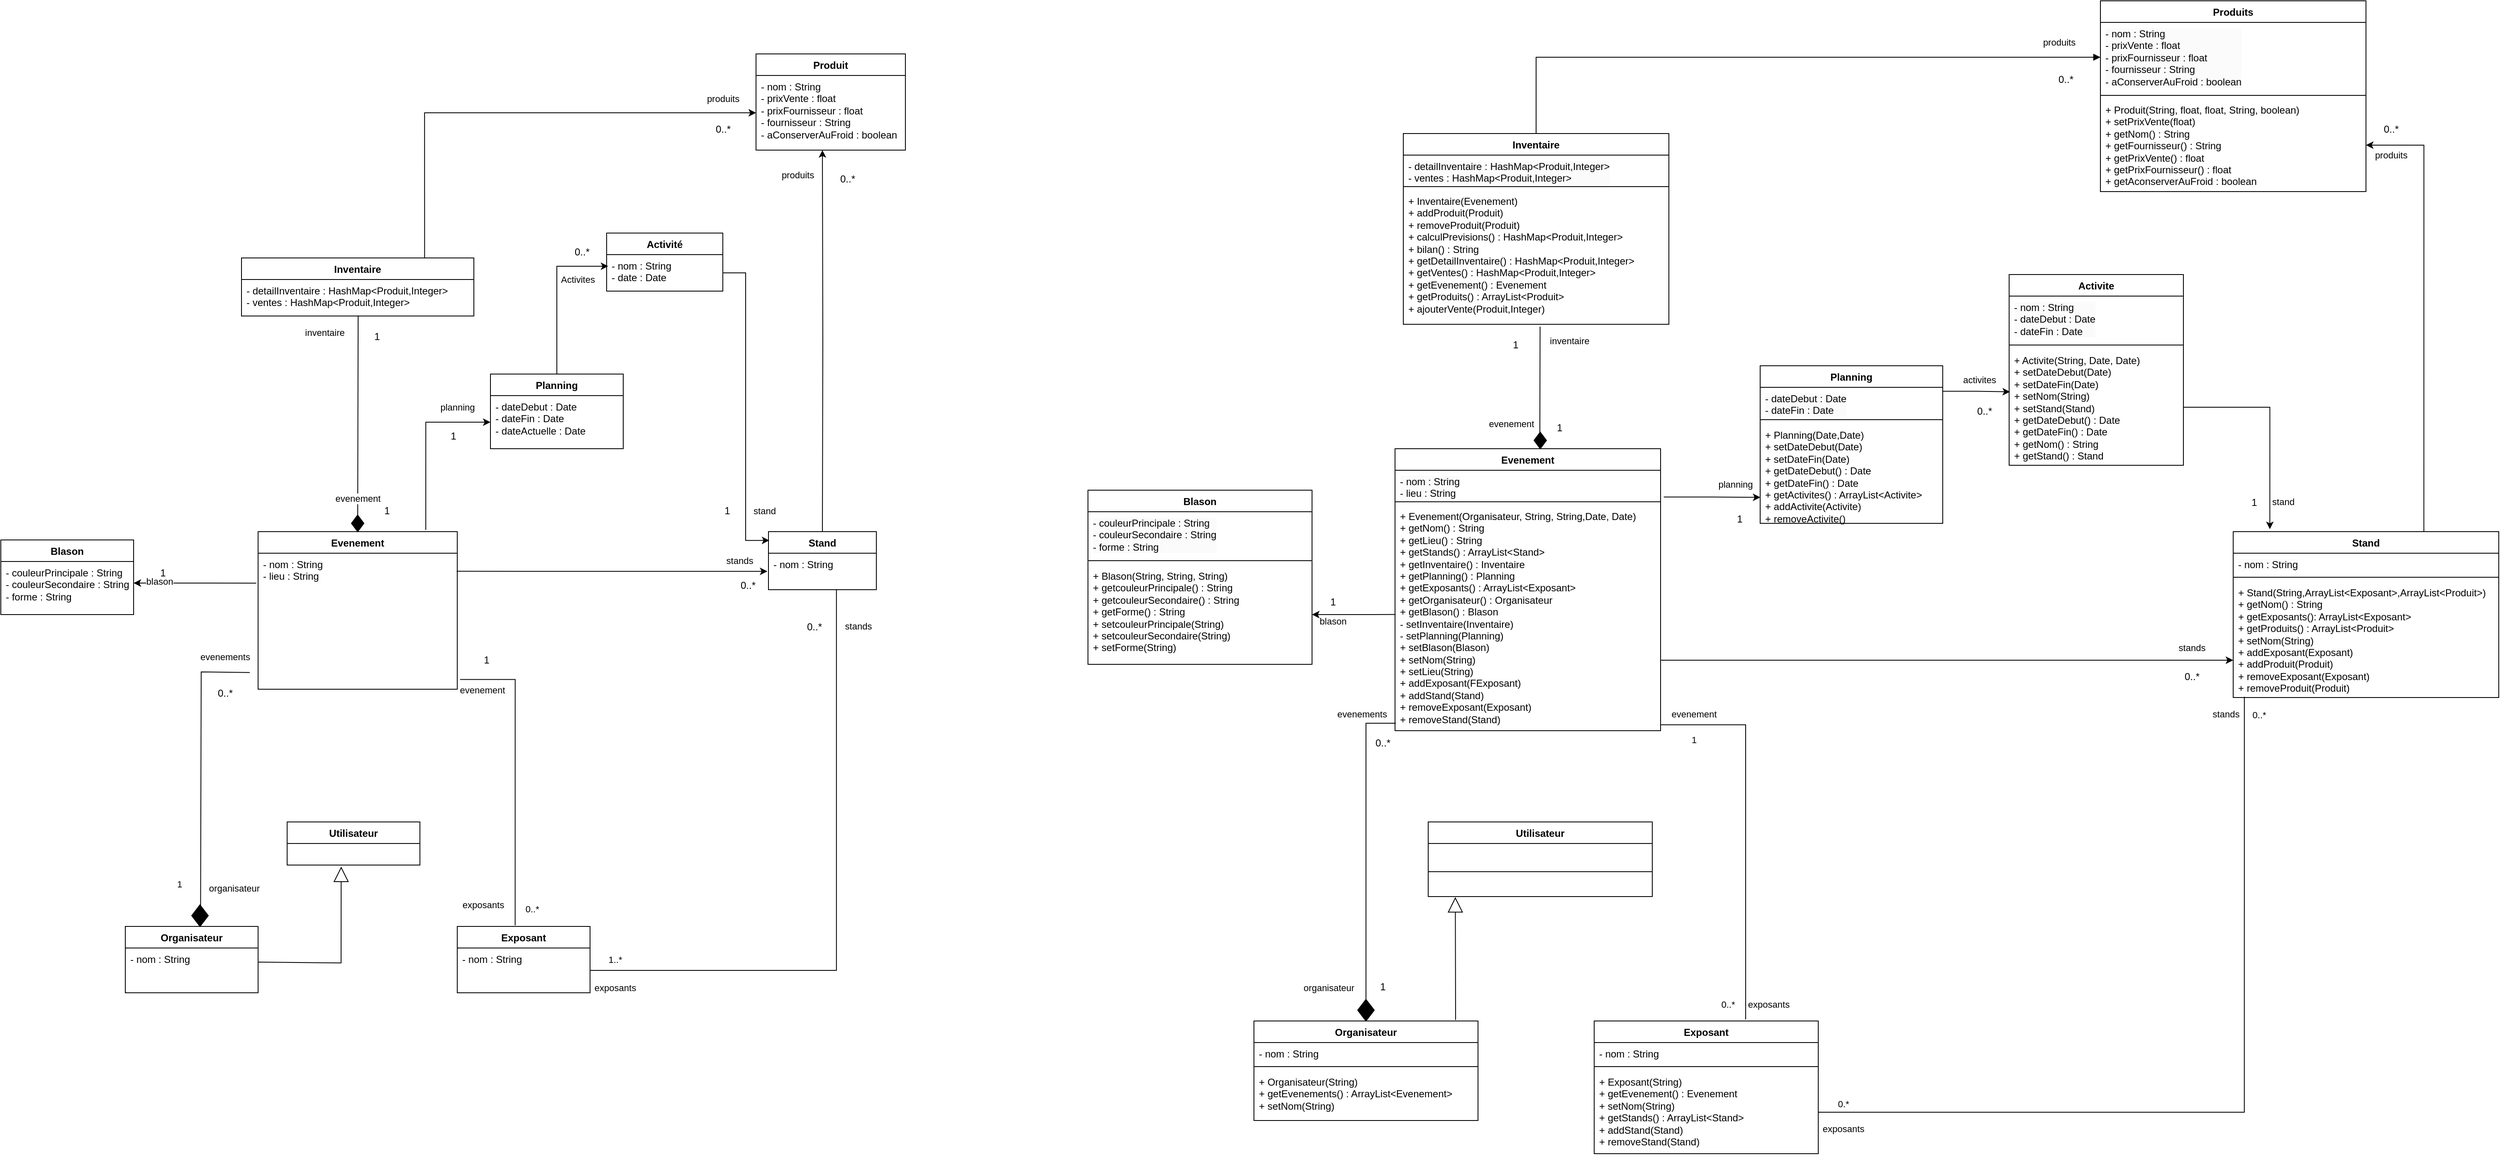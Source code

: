 <mxfile version="24.4.10" type="device">
  <diagram id="C5RBs43oDa-KdzZeNtuy" name="Page-1">
    <mxGraphModel dx="3871" dy="2584" grid="1" gridSize="10" guides="1" tooltips="1" connect="1" arrows="1" fold="1" page="1" pageScale="1" pageWidth="827" pageHeight="1169" math="0" shadow="0">
      <root>
        <mxCell id="WIyWlLk6GJQsqaUBKTNV-0" />
        <mxCell id="WIyWlLk6GJQsqaUBKTNV-1" parent="WIyWlLk6GJQsqaUBKTNV-0" />
        <mxCell id="XiquY__oiL91nAT3Vg4d-0" value="Exposant" style="swimlane;fontStyle=1;align=center;verticalAlign=top;childLayout=stackLayout;horizontal=1;startSize=26;horizontalStack=0;resizeParent=1;resizeParentMax=0;resizeLast=0;collapsible=1;marginBottom=0;whiteSpace=wrap;html=1;" parent="WIyWlLk6GJQsqaUBKTNV-1" vertex="1">
          <mxGeometry x="130" y="906" width="160" height="80" as="geometry" />
        </mxCell>
        <mxCell id="XiquY__oiL91nAT3Vg4d-1" value="&lt;div&gt;- nom : String&lt;/div&gt;" style="text;strokeColor=none;fillColor=none;align=left;verticalAlign=top;spacingLeft=4;spacingRight=4;overflow=hidden;rotatable=0;points=[[0,0.5],[1,0.5]];portConstraint=eastwest;whiteSpace=wrap;html=1;" parent="XiquY__oiL91nAT3Vg4d-0" vertex="1">
          <mxGeometry y="26" width="160" height="54" as="geometry" />
        </mxCell>
        <mxCell id="XiquY__oiL91nAT3Vg4d-2" value="Organisateur" style="swimlane;fontStyle=1;align=center;verticalAlign=top;childLayout=stackLayout;horizontal=1;startSize=26;horizontalStack=0;resizeParent=1;resizeParentMax=0;resizeLast=0;collapsible=1;marginBottom=0;whiteSpace=wrap;html=1;" parent="WIyWlLk6GJQsqaUBKTNV-1" vertex="1">
          <mxGeometry x="-270" y="906" width="160" height="80" as="geometry" />
        </mxCell>
        <mxCell id="XiquY__oiL91nAT3Vg4d-3" value="&lt;div&gt;- nom : String&lt;/div&gt;" style="text;strokeColor=none;fillColor=none;align=left;verticalAlign=top;spacingLeft=4;spacingRight=4;overflow=hidden;rotatable=0;points=[[0,0.5],[1,0.5]];portConstraint=eastwest;whiteSpace=wrap;html=1;" parent="XiquY__oiL91nAT3Vg4d-2" vertex="1">
          <mxGeometry y="26" width="160" height="54" as="geometry" />
        </mxCell>
        <mxCell id="XiquY__oiL91nAT3Vg4d-4" value="Utilisateur" style="swimlane;fontStyle=1;align=center;verticalAlign=top;childLayout=stackLayout;horizontal=1;startSize=26;horizontalStack=0;resizeParent=1;resizeParentMax=0;resizeLast=0;collapsible=1;marginBottom=0;whiteSpace=wrap;html=1;" parent="WIyWlLk6GJQsqaUBKTNV-1" vertex="1">
          <mxGeometry x="-75" y="780" width="160" height="52" as="geometry" />
        </mxCell>
        <mxCell id="XiquY__oiL91nAT3Vg4d-5" value="&lt;div&gt;&lt;br&gt;&lt;/div&gt;" style="text;strokeColor=none;fillColor=none;align=left;verticalAlign=top;spacingLeft=4;spacingRight=4;overflow=hidden;rotatable=0;points=[[0,0.5],[1,0.5]];portConstraint=eastwest;whiteSpace=wrap;html=1;" parent="XiquY__oiL91nAT3Vg4d-4" vertex="1">
          <mxGeometry y="26" width="160" height="26" as="geometry" />
        </mxCell>
        <mxCell id="XiquY__oiL91nAT3Vg4d-7" value="" style="endArrow=block;endSize=16;endFill=0;html=1;rounded=0;entryX=0.407;entryY=1.072;entryDx=0;entryDy=0;entryPerimeter=0;" parent="WIyWlLk6GJQsqaUBKTNV-1" target="XiquY__oiL91nAT3Vg4d-5" edge="1">
          <mxGeometry width="160" relative="1" as="geometry">
            <mxPoint x="-110" y="949" as="sourcePoint" />
            <mxPoint x="-10" y="836" as="targetPoint" />
            <Array as="points">
              <mxPoint x="-10" y="950" />
            </Array>
          </mxGeometry>
        </mxCell>
        <mxCell id="XiquY__oiL91nAT3Vg4d-8" value="Evenement" style="swimlane;fontStyle=1;align=center;verticalAlign=top;childLayout=stackLayout;horizontal=1;startSize=26;horizontalStack=0;resizeParent=1;resizeParentMax=0;resizeLast=0;collapsible=1;marginBottom=0;whiteSpace=wrap;html=1;" parent="WIyWlLk6GJQsqaUBKTNV-1" vertex="1">
          <mxGeometry x="-110" y="430" width="240" height="190" as="geometry" />
        </mxCell>
        <mxCell id="XiquY__oiL91nAT3Vg4d-9" value="&lt;div&gt;- nom : String&lt;/div&gt;- lieu : String&lt;div&gt;&lt;br&gt;&lt;/div&gt;" style="text;strokeColor=none;fillColor=none;align=left;verticalAlign=top;spacingLeft=4;spacingRight=4;overflow=hidden;rotatable=0;points=[[0,0.5],[1,0.5]];portConstraint=eastwest;whiteSpace=wrap;html=1;" parent="XiquY__oiL91nAT3Vg4d-8" vertex="1">
          <mxGeometry y="26" width="240" height="164" as="geometry" />
        </mxCell>
        <mxCell id="XiquY__oiL91nAT3Vg4d-10" style="edgeStyle=orthogonalEdgeStyle;rounded=0;orthogonalLoop=1;jettySize=auto;html=1;entryX=1.014;entryY=0.928;entryDx=0;entryDy=0;entryPerimeter=0;exitX=0.436;exitY=-0.015;exitDx=0;exitDy=0;exitPerimeter=0;endArrow=none;endFill=0;" parent="WIyWlLk6GJQsqaUBKTNV-1" source="XiquY__oiL91nAT3Vg4d-0" target="XiquY__oiL91nAT3Vg4d-9" edge="1">
          <mxGeometry relative="1" as="geometry">
            <mxPoint x="200" y="900" as="sourcePoint" />
          </mxGeometry>
        </mxCell>
        <mxCell id="XiquY__oiL91nAT3Vg4d-11" value="exposants" style="edgeLabel;html=1;align=center;verticalAlign=middle;resizable=0;points=[];" parent="XiquY__oiL91nAT3Vg4d-10" vertex="1" connectable="0">
          <mxGeometry x="0.719" y="-1" relative="1" as="geometry">
            <mxPoint x="-24" y="273" as="offset" />
          </mxGeometry>
        </mxCell>
        <mxCell id="pTsbdUm4-LujY3dVgqWU-33" value="evenement" style="edgeLabel;html=1;align=center;verticalAlign=middle;resizable=0;points=[];" parent="XiquY__oiL91nAT3Vg4d-10" vertex="1" connectable="0">
          <mxGeometry x="-0.838" y="-1" relative="1" as="geometry">
            <mxPoint x="-41" y="-255" as="offset" />
          </mxGeometry>
        </mxCell>
        <mxCell id="XiquY__oiL91nAT3Vg4d-12" value="Stand" style="swimlane;fontStyle=1;align=center;verticalAlign=top;childLayout=stackLayout;horizontal=1;startSize=26;horizontalStack=0;resizeParent=1;resizeParentMax=0;resizeLast=0;collapsible=1;marginBottom=0;whiteSpace=wrap;html=1;" parent="WIyWlLk6GJQsqaUBKTNV-1" vertex="1">
          <mxGeometry x="505" y="430" width="130" height="70" as="geometry" />
        </mxCell>
        <mxCell id="XiquY__oiL91nAT3Vg4d-13" value="&lt;div&gt;- nom : String&lt;/div&gt;" style="text;strokeColor=none;fillColor=none;align=left;verticalAlign=top;spacingLeft=4;spacingRight=4;overflow=hidden;rotatable=0;points=[[0,0.5],[1,0.5]];portConstraint=eastwest;whiteSpace=wrap;html=1;" parent="XiquY__oiL91nAT3Vg4d-12" vertex="1">
          <mxGeometry y="26" width="130" height="44" as="geometry" />
        </mxCell>
        <mxCell id="XiquY__oiL91nAT3Vg4d-17" style="edgeStyle=orthogonalEdgeStyle;rounded=0;orthogonalLoop=1;jettySize=auto;html=1;entryX=-0.009;entryY=0.22;entryDx=0;entryDy=0;entryPerimeter=0;startArrow=classic;startFill=1;endArrow=none;endFill=0;" parent="WIyWlLk6GJQsqaUBKTNV-1" target="XiquY__oiL91nAT3Vg4d-9" edge="1">
          <mxGeometry relative="1" as="geometry">
            <mxPoint x="-260" y="492" as="sourcePoint" />
            <Array as="points">
              <mxPoint x="-235" y="492" />
              <mxPoint x="-170" y="492" />
            </Array>
          </mxGeometry>
        </mxCell>
        <mxCell id="XiquY__oiL91nAT3Vg4d-18" value="blason" style="edgeLabel;html=1;align=center;verticalAlign=middle;resizable=0;points=[];" parent="XiquY__oiL91nAT3Vg4d-17" vertex="1" connectable="0">
          <mxGeometry x="0.386" y="-1" relative="1" as="geometry">
            <mxPoint x="-72" y="-3" as="offset" />
          </mxGeometry>
        </mxCell>
        <mxCell id="XiquY__oiL91nAT3Vg4d-19" value="1" style="text;html=1;align=center;verticalAlign=middle;resizable=0;points=[];autosize=1;strokeColor=none;fillColor=none;" parent="WIyWlLk6GJQsqaUBKTNV-1" vertex="1">
          <mxGeometry x="-240" y="465" width="30" height="30" as="geometry" />
        </mxCell>
        <mxCell id="XiquY__oiL91nAT3Vg4d-20" value="&lt;span style=&quot;font-size: 11px; background-color: rgb(255, 255, 255);&quot;&gt;0..*&lt;/span&gt;" style="text;html=1;align=center;verticalAlign=middle;resizable=0;points=[];autosize=1;strokeColor=none;fillColor=none;" parent="WIyWlLk6GJQsqaUBKTNV-1" vertex="1">
          <mxGeometry x="200" y="870" width="40" height="30" as="geometry" />
        </mxCell>
        <mxCell id="XiquY__oiL91nAT3Vg4d-21" value="&lt;span style=&quot;font-size: 11px; background-color: rgb(255, 255, 255);&quot;&gt;1&lt;/span&gt;" style="text;html=1;align=center;verticalAlign=middle;resizable=0;points=[];autosize=1;strokeColor=none;fillColor=none;" parent="WIyWlLk6GJQsqaUBKTNV-1" vertex="1">
          <mxGeometry x="-220" y="840" width="30" height="30" as="geometry" />
        </mxCell>
        <mxCell id="XiquY__oiL91nAT3Vg4d-22" value="&lt;span style=&quot;font-size: 11px; background-color: rgb(255, 255, 255);&quot;&gt;1..*&lt;/span&gt;" style="text;html=1;align=center;verticalAlign=middle;resizable=0;points=[];autosize=1;strokeColor=none;fillColor=none;" parent="WIyWlLk6GJQsqaUBKTNV-1" vertex="1">
          <mxGeometry x="300.0" y="931" width="40" height="30" as="geometry" />
        </mxCell>
        <mxCell id="XiquY__oiL91nAT3Vg4d-23" value="Inventaire" style="swimlane;fontStyle=1;align=center;verticalAlign=top;childLayout=stackLayout;horizontal=1;startSize=26;horizontalStack=0;resizeParent=1;resizeParentMax=0;resizeLast=0;collapsible=1;marginBottom=0;whiteSpace=wrap;html=1;" parent="WIyWlLk6GJQsqaUBKTNV-1" vertex="1">
          <mxGeometry x="-130" y="100" width="280" height="70" as="geometry" />
        </mxCell>
        <mxCell id="XiquY__oiL91nAT3Vg4d-24" value="- detailInventaire : HashMap&amp;lt;Produit,Integer&amp;gt;&lt;div&gt;- ventes : HashMap&amp;lt;Produit,Integer&amp;gt;&lt;/div&gt;" style="text;strokeColor=none;fillColor=none;align=left;verticalAlign=top;spacingLeft=4;spacingRight=4;overflow=hidden;rotatable=0;points=[[0,0.5],[1,0.5]];portConstraint=eastwest;whiteSpace=wrap;html=1;" parent="XiquY__oiL91nAT3Vg4d-23" vertex="1">
          <mxGeometry y="26" width="280" height="44" as="geometry" />
        </mxCell>
        <mxCell id="XiquY__oiL91nAT3Vg4d-25" value="" style="endArrow=none;html=1;rounded=0;exitX=0.5;exitY=0;exitDx=0;exitDy=0;entryX=0.502;entryY=1.005;entryDx=0;entryDy=0;entryPerimeter=0;startArrow=none;startFill=0;" parent="WIyWlLk6GJQsqaUBKTNV-1" source="XiquY__oiL91nAT3Vg4d-8" target="XiquY__oiL91nAT3Vg4d-24" edge="1">
          <mxGeometry width="50" height="50" relative="1" as="geometry">
            <mxPoint x="20.08" y="350.76" as="sourcePoint" />
            <mxPoint x="20" y="290" as="targetPoint" />
            <Array as="points" />
          </mxGeometry>
        </mxCell>
        <mxCell id="XiquY__oiL91nAT3Vg4d-26" value="evenement" style="edgeLabel;html=1;align=center;verticalAlign=middle;resizable=0;points=[];" parent="XiquY__oiL91nAT3Vg4d-25" vertex="1" connectable="0">
          <mxGeometry x="0.841" relative="1" as="geometry">
            <mxPoint x="-1" y="199" as="offset" />
          </mxGeometry>
        </mxCell>
        <mxCell id="XiquY__oiL91nAT3Vg4d-27" value="inventaire" style="edgeLabel;html=1;align=center;verticalAlign=middle;resizable=0;points=[];" parent="XiquY__oiL91nAT3Vg4d-25" vertex="1" connectable="0">
          <mxGeometry x="-0.735" y="1" relative="1" as="geometry">
            <mxPoint x="-39" y="-206" as="offset" />
          </mxGeometry>
        </mxCell>
        <mxCell id="XiquY__oiL91nAT3Vg4d-28" value="1" style="text;html=1;align=center;verticalAlign=middle;resizable=0;points=[];autosize=1;strokeColor=none;fillColor=none;" parent="WIyWlLk6GJQsqaUBKTNV-1" vertex="1">
          <mxGeometry x="17.5" y="180" width="30" height="30" as="geometry" />
        </mxCell>
        <mxCell id="XiquY__oiL91nAT3Vg4d-29" value="1" style="text;html=1;align=center;verticalAlign=middle;resizable=0;points=[];autosize=1;strokeColor=none;fillColor=none;" parent="WIyWlLk6GJQsqaUBKTNV-1" vertex="1">
          <mxGeometry x="30" y="390" width="30" height="30" as="geometry" />
        </mxCell>
        <mxCell id="XiquY__oiL91nAT3Vg4d-30" value="Blason" style="swimlane;fontStyle=1;align=center;verticalAlign=top;childLayout=stackLayout;horizontal=1;startSize=26;horizontalStack=0;resizeParent=1;resizeParentMax=0;resizeLast=0;collapsible=1;marginBottom=0;whiteSpace=wrap;html=1;" parent="WIyWlLk6GJQsqaUBKTNV-1" vertex="1">
          <mxGeometry x="-420" y="440" width="160" height="90" as="geometry" />
        </mxCell>
        <mxCell id="XiquY__oiL91nAT3Vg4d-31" value="- couleurPrincipale : String&lt;div&gt;- couleurSecondaire : String&lt;/div&gt;&lt;div&gt;- forme : String&lt;/div&gt;" style="text;strokeColor=none;fillColor=none;align=left;verticalAlign=top;spacingLeft=4;spacingRight=4;overflow=hidden;rotatable=0;points=[[0,0.5],[1,0.5]];portConstraint=eastwest;whiteSpace=wrap;html=1;" parent="XiquY__oiL91nAT3Vg4d-30" vertex="1">
          <mxGeometry y="26" width="160" height="64" as="geometry" />
        </mxCell>
        <mxCell id="XiquY__oiL91nAT3Vg4d-32" style="edgeStyle=orthogonalEdgeStyle;rounded=0;orthogonalLoop=1;jettySize=auto;html=1;entryX=0.997;entryY=0.133;entryDx=0;entryDy=0;entryPerimeter=0;exitX=-0.01;exitY=0.497;exitDx=0;exitDy=0;exitPerimeter=0;endArrow=none;endFill=0;startArrow=classic;startFill=1;" parent="WIyWlLk6GJQsqaUBKTNV-1" source="XiquY__oiL91nAT3Vg4d-13" target="XiquY__oiL91nAT3Vg4d-9" edge="1">
          <mxGeometry relative="1" as="geometry">
            <mxPoint x="290.0" y="478.0" as="sourcePoint" />
            <mxPoint x="130" y="480" as="targetPoint" />
          </mxGeometry>
        </mxCell>
        <mxCell id="XiquY__oiL91nAT3Vg4d-33" value="stands" style="edgeLabel;html=1;align=center;verticalAlign=middle;resizable=0;points=[];" parent="XiquY__oiL91nAT3Vg4d-32" vertex="1" connectable="0">
          <mxGeometry x="0.799" y="1" relative="1" as="geometry">
            <mxPoint x="303" y="-14" as="offset" />
          </mxGeometry>
        </mxCell>
        <mxCell id="XiquY__oiL91nAT3Vg4d-34" value="0..*" style="text;html=1;align=center;verticalAlign=middle;resizable=0;points=[];autosize=1;strokeColor=none;fillColor=none;" parent="WIyWlLk6GJQsqaUBKTNV-1" vertex="1">
          <mxGeometry x="460" y="480" width="40" height="30" as="geometry" />
        </mxCell>
        <mxCell id="XiquY__oiL91nAT3Vg4d-35" value="Produit" style="swimlane;fontStyle=1;align=center;verticalAlign=top;childLayout=stackLayout;horizontal=1;startSize=26;horizontalStack=0;resizeParent=1;resizeParentMax=0;resizeLast=0;collapsible=1;marginBottom=0;whiteSpace=wrap;html=1;" parent="WIyWlLk6GJQsqaUBKTNV-1" vertex="1">
          <mxGeometry x="490" y="-146" width="180" height="116" as="geometry" />
        </mxCell>
        <mxCell id="XiquY__oiL91nAT3Vg4d-36" value="&lt;div&gt;- nom : String&lt;/div&gt;&lt;div&gt;- prixVente : float&lt;/div&gt;&lt;div&gt;- prixFournisseur : float&lt;/div&gt;&lt;div&gt;- fournisseur : String&lt;/div&gt;&lt;div&gt;- aConserverAuFroid : boolean&lt;/div&gt;" style="text;strokeColor=none;fillColor=none;align=left;verticalAlign=top;spacingLeft=4;spacingRight=4;overflow=hidden;rotatable=0;points=[[0,0.5],[1,0.5]];portConstraint=eastwest;whiteSpace=wrap;html=1;" parent="XiquY__oiL91nAT3Vg4d-35" vertex="1">
          <mxGeometry y="26" width="180" height="90" as="geometry" />
        </mxCell>
        <mxCell id="XiquY__oiL91nAT3Vg4d-39" value="0..*" style="text;html=1;align=center;verticalAlign=middle;resizable=0;points=[];autosize=1;strokeColor=none;fillColor=none;" parent="WIyWlLk6GJQsqaUBKTNV-1" vertex="1">
          <mxGeometry x="430" y="-70" width="40" height="30" as="geometry" />
        </mxCell>
        <mxCell id="XiquY__oiL91nAT3Vg4d-40" value="0..*" style="text;html=1;align=center;verticalAlign=middle;resizable=0;points=[];autosize=1;strokeColor=none;fillColor=none;" parent="WIyWlLk6GJQsqaUBKTNV-1" vertex="1">
          <mxGeometry x="580" y="-10" width="40" height="30" as="geometry" />
        </mxCell>
        <mxCell id="XiquY__oiL91nAT3Vg4d-41" value="0..*" style="text;html=1;align=center;verticalAlign=middle;resizable=0;points=[];autosize=1;strokeColor=none;fillColor=none;" parent="WIyWlLk6GJQsqaUBKTNV-1" vertex="1">
          <mxGeometry x="-170" y="610" width="40" height="30" as="geometry" />
        </mxCell>
        <mxCell id="XiquY__oiL91nAT3Vg4d-42" value="" style="endArrow=none;html=1;rounded=0;exitX=0.62;exitY=0.017;exitDx=0;exitDy=0;exitPerimeter=0;entryX=-0.006;entryY=0.883;entryDx=0;entryDy=0;entryPerimeter=0;startArrow=none;startFill=0;targetPerimeterSpacing=0;sourcePerimeterSpacing=0;strokeWidth=1;" parent="WIyWlLk6GJQsqaUBKTNV-1" edge="1">
          <mxGeometry width="50" height="50" relative="1" as="geometry">
            <mxPoint x="-179.36" y="906.004" as="sourcePoint" />
            <mxPoint x="-120.0" y="599.932" as="targetPoint" />
            <Array as="points">
              <mxPoint x="-178.56" y="599.12" />
            </Array>
          </mxGeometry>
        </mxCell>
        <mxCell id="XiquY__oiL91nAT3Vg4d-43" value="evenements" style="edgeLabel;html=1;align=center;verticalAlign=middle;resizable=0;points=[];" parent="XiquY__oiL91nAT3Vg4d-42" vertex="1" connectable="0">
          <mxGeometry x="-0.783" y="1" relative="1" as="geometry">
            <mxPoint x="30" y="-286" as="offset" />
          </mxGeometry>
        </mxCell>
        <mxCell id="XiquY__oiL91nAT3Vg4d-44" value="organisateur" style="edgeLabel;html=1;align=center;verticalAlign=middle;resizable=0;points=[];" parent="XiquY__oiL91nAT3Vg4d-42" vertex="1" connectable="0">
          <mxGeometry x="0.882" relative="1" as="geometry">
            <mxPoint x="2" y="260" as="offset" />
          </mxGeometry>
        </mxCell>
        <mxCell id="XiquY__oiL91nAT3Vg4d-45" value="" style="endArrow=none;html=1;rounded=0;edgeStyle=orthogonalEdgeStyle;entryX=0.5;entryY=0;entryDx=0;entryDy=0;endFill=0;startArrow=classic;startFill=1;" parent="WIyWlLk6GJQsqaUBKTNV-1" target="XiquY__oiL91nAT3Vg4d-12" edge="1">
          <mxGeometry width="50" height="50" relative="1" as="geometry">
            <mxPoint x="570" y="-30" as="sourcePoint" />
            <mxPoint x="570" y="410" as="targetPoint" />
            <Array as="points" />
          </mxGeometry>
        </mxCell>
        <mxCell id="XiquY__oiL91nAT3Vg4d-46" value="produits" style="edgeLabel;html=1;align=center;verticalAlign=middle;resizable=0;points=[];" parent="XiquY__oiL91nAT3Vg4d-45" vertex="1" connectable="0">
          <mxGeometry x="0.391" relative="1" as="geometry">
            <mxPoint x="-30" y="-290" as="offset" />
          </mxGeometry>
        </mxCell>
        <mxCell id="XiquY__oiL91nAT3Vg4d-47" value="" style="rhombus;whiteSpace=wrap;html=1;strokeColor=#000000;fillColor=#000000;" parent="WIyWlLk6GJQsqaUBKTNV-1" vertex="1">
          <mxGeometry x="2.5" y="410" width="15" height="20" as="geometry" />
        </mxCell>
        <mxCell id="XiquY__oiL91nAT3Vg4d-48" value="" style="rhombus;whiteSpace=wrap;html=1;fillColor=#000000;" parent="WIyWlLk6GJQsqaUBKTNV-1" vertex="1">
          <mxGeometry x="-190" y="880" width="20" height="26" as="geometry" />
        </mxCell>
        <mxCell id="XiquY__oiL91nAT3Vg4d-52" value="Evenement" style="swimlane;fontStyle=1;align=center;verticalAlign=top;childLayout=stackLayout;horizontal=1;startSize=26;horizontalStack=0;resizeParent=1;resizeParentMax=0;resizeLast=0;collapsible=1;marginBottom=0;whiteSpace=wrap;html=1;" parent="WIyWlLk6GJQsqaUBKTNV-1" vertex="1">
          <mxGeometry x="1260" y="330" width="320" height="340" as="geometry" />
        </mxCell>
        <mxCell id="XiquY__oiL91nAT3Vg4d-53" value="&lt;div style=&quot;forced-color-adjust: none; color: rgb(0, 0, 0); font-family: Helvetica; font-size: 12px; font-style: normal; font-variant-ligatures: normal; font-variant-caps: normal; font-weight: 400; letter-spacing: normal; orphans: 2; text-align: left; text-indent: 0px; text-transform: none; widows: 2; word-spacing: 0px; -webkit-text-stroke-width: 0px; white-space: normal; background-color: rgb(251, 251, 251); text-decoration-thickness: initial; text-decoration-style: initial; text-decoration-color: initial;&quot;&gt;- nom : String&lt;/div&gt;&lt;span style=&quot;color: rgb(0, 0, 0); font-family: Helvetica; font-size: 12px; font-style: normal; font-variant-ligatures: normal; font-variant-caps: normal; font-weight: 400; letter-spacing: normal; orphans: 2; text-align: left; text-indent: 0px; text-transform: none; widows: 2; word-spacing: 0px; -webkit-text-stroke-width: 0px; white-space: normal; background-color: rgb(251, 251, 251); text-decoration-thickness: initial; text-decoration-style: initial; text-decoration-color: initial; display: inline !important; float: none;&quot;&gt;- lieu : String&lt;/span&gt;" style="text;strokeColor=none;fillColor=none;align=left;verticalAlign=top;spacingLeft=4;spacingRight=4;overflow=hidden;rotatable=0;points=[[0,0.5],[1,0.5]];portConstraint=eastwest;whiteSpace=wrap;html=1;" parent="XiquY__oiL91nAT3Vg4d-52" vertex="1">
          <mxGeometry y="26" width="320" height="34" as="geometry" />
        </mxCell>
        <mxCell id="XiquY__oiL91nAT3Vg4d-54" value="" style="line;strokeWidth=1;fillColor=none;align=left;verticalAlign=middle;spacingTop=-1;spacingLeft=3;spacingRight=3;rotatable=0;labelPosition=right;points=[];portConstraint=eastwest;strokeColor=inherit;" parent="XiquY__oiL91nAT3Vg4d-52" vertex="1">
          <mxGeometry y="60" width="320" height="8" as="geometry" />
        </mxCell>
        <mxCell id="XiquY__oiL91nAT3Vg4d-55" value="+ Evenement(Organisateur, String, String,Date, Date)&lt;div&gt;&lt;div&gt;+ getNom() : String&lt;/div&gt;&lt;div&gt;+ getLieu() : String&lt;/div&gt;&lt;div&gt;+ getStands() : ArrayList&amp;lt;Stand&amp;gt;&lt;/div&gt;&lt;div&gt;+ getInventaire() : Inventaire&lt;/div&gt;&lt;div&gt;+ getPlanning() : Planning&lt;/div&gt;&lt;div&gt;+ getExposants() : ArrayList&amp;lt;Exposant&amp;gt;&lt;/div&gt;&lt;div&gt;+ getOrganisateur() : Organisateur&lt;/div&gt;&lt;div&gt;+ getBlason() : Blason&lt;/div&gt;&lt;/div&gt;&lt;div&gt;- setInventaire(Inventaire)&lt;/div&gt;&lt;div&gt;- setPlanning(Planning)&lt;/div&gt;&lt;div&gt;+ setBlason(Blason)&lt;/div&gt;&lt;div&gt;+ setNom(String)&lt;/div&gt;&lt;div&gt;+ setLieu(String)&lt;br&gt;&lt;/div&gt;&lt;div&gt;+ addExposant(FExposant)&lt;/div&gt;&lt;div&gt;+ addStand(Stand)&lt;/div&gt;&lt;div&gt;+ removeExposant(Exposant)&lt;/div&gt;&lt;div&gt;+ removeStand(Stand)&lt;/div&gt;&lt;div&gt;&lt;br&gt;&lt;/div&gt;" style="text;strokeColor=none;fillColor=none;align=left;verticalAlign=top;spacingLeft=4;spacingRight=4;overflow=hidden;rotatable=0;points=[[0,0.5],[1,0.5]];portConstraint=eastwest;whiteSpace=wrap;html=1;" parent="XiquY__oiL91nAT3Vg4d-52" vertex="1">
          <mxGeometry y="68" width="320" height="272" as="geometry" />
        </mxCell>
        <mxCell id="XiquY__oiL91nAT3Vg4d-56" value="Inventaire" style="swimlane;fontStyle=1;align=center;verticalAlign=top;childLayout=stackLayout;horizontal=1;startSize=26;horizontalStack=0;resizeParent=1;resizeParentMax=0;resizeLast=0;collapsible=1;marginBottom=0;whiteSpace=wrap;html=1;" parent="WIyWlLk6GJQsqaUBKTNV-1" vertex="1">
          <mxGeometry x="1270" y="-50" width="320" height="230" as="geometry" />
        </mxCell>
        <mxCell id="XiquY__oiL91nAT3Vg4d-57" value="&lt;div style=&quot;forced-color-adjust: none; color: rgb(0, 0, 0); font-family: Helvetica; font-size: 12px; font-style: normal; font-variant-ligatures: normal; font-variant-caps: normal; font-weight: 400; letter-spacing: normal; orphans: 2; text-align: left; text-indent: 0px; text-transform: none; widows: 2; word-spacing: 0px; -webkit-text-stroke-width: 0px; white-space: normal; background-color: rgb(251, 251, 251); text-decoration-thickness: initial; text-decoration-style: initial; text-decoration-color: initial;&quot;&gt;- detailInventaire : HashMap&amp;lt;Produit,Integer&amp;gt;&lt;div&gt;- ventes : HashMap&amp;lt;Produit,Integer&amp;gt;&lt;/div&gt;&lt;/div&gt;" style="text;strokeColor=none;fillColor=none;align=left;verticalAlign=top;spacingLeft=4;spacingRight=4;overflow=hidden;rotatable=0;points=[[0,0.5],[1,0.5]];portConstraint=eastwest;whiteSpace=wrap;html=1;" parent="XiquY__oiL91nAT3Vg4d-56" vertex="1">
          <mxGeometry y="26" width="320" height="34" as="geometry" />
        </mxCell>
        <mxCell id="XiquY__oiL91nAT3Vg4d-58" value="" style="line;strokeWidth=1;fillColor=none;align=left;verticalAlign=middle;spacingTop=-1;spacingLeft=3;spacingRight=3;rotatable=0;labelPosition=right;points=[];portConstraint=eastwest;strokeColor=inherit;" parent="XiquY__oiL91nAT3Vg4d-56" vertex="1">
          <mxGeometry y="60" width="320" height="8" as="geometry" />
        </mxCell>
        <mxCell id="XiquY__oiL91nAT3Vg4d-59" value="&lt;div&gt;+ Inventaire(Evenement)&lt;/div&gt;&lt;div&gt;+ addProduit(Produit)&lt;/div&gt;&lt;div&gt;+ removeProduit(Produit)&lt;/div&gt;&lt;div&gt;+ calculPrevisions() :&amp;nbsp;&lt;span style=&quot;background-color: initial;&quot;&gt;HashMap&amp;lt;Produit,Integer&amp;gt;&lt;/span&gt;&lt;/div&gt;&lt;div&gt;&lt;span style=&quot;background-color: initial;&quot;&gt;+ bilan() : String&lt;/span&gt;&lt;/div&gt;&lt;div&gt;&lt;span style=&quot;background-color: initial;&quot;&gt;+ getDetailInventaire() :&amp;nbsp;&lt;/span&gt;&lt;span style=&quot;background-color: initial;&quot;&gt;HashMap&amp;lt;Produit,Integer&amp;gt;&lt;/span&gt;&lt;/div&gt;&lt;div&gt;&lt;span style=&quot;background-color: initial;&quot;&gt;+ getVentes() :&amp;nbsp;&lt;/span&gt;&lt;span style=&quot;background-color: initial;&quot;&gt;HashMap&amp;lt;Produit,Integer&amp;gt;&lt;/span&gt;&lt;/div&gt;&lt;div&gt;+ getEvenement() : Evenement&lt;/div&gt;&lt;div&gt;+ getProduits() : ArrayList&amp;lt;Produit&amp;gt;&lt;/div&gt;&lt;div&gt;+ ajouterVente(Produit,Integer)&lt;/div&gt;" style="text;strokeColor=none;fillColor=none;align=left;verticalAlign=top;spacingLeft=4;spacingRight=4;overflow=hidden;rotatable=0;points=[[0,0.5],[1,0.5]];portConstraint=eastwest;whiteSpace=wrap;html=1;" parent="XiquY__oiL91nAT3Vg4d-56" vertex="1">
          <mxGeometry y="68" width="320" height="162" as="geometry" />
        </mxCell>
        <mxCell id="XiquY__oiL91nAT3Vg4d-60" value="Activité" style="swimlane;fontStyle=1;align=center;verticalAlign=top;childLayout=stackLayout;horizontal=1;startSize=26;horizontalStack=0;resizeParent=1;resizeParentMax=0;resizeLast=0;collapsible=1;marginBottom=0;whiteSpace=wrap;html=1;" parent="WIyWlLk6GJQsqaUBKTNV-1" vertex="1">
          <mxGeometry x="310" y="70" width="140" height="70" as="geometry" />
        </mxCell>
        <mxCell id="XiquY__oiL91nAT3Vg4d-61" value="&lt;div&gt;- nom : String&lt;/div&gt;- date : Date&lt;div&gt;&lt;br&gt;&lt;/div&gt;" style="text;strokeColor=none;fillColor=none;align=left;verticalAlign=top;spacingLeft=4;spacingRight=4;overflow=hidden;rotatable=0;points=[[0,0.5],[1,0.5]];portConstraint=eastwest;whiteSpace=wrap;html=1;" parent="XiquY__oiL91nAT3Vg4d-60" vertex="1">
          <mxGeometry y="26" width="140" height="44" as="geometry" />
        </mxCell>
        <mxCell id="XiquY__oiL91nAT3Vg4d-64" value="1" style="text;html=1;align=center;verticalAlign=middle;resizable=0;points=[];autosize=1;strokeColor=none;fillColor=none;" parent="WIyWlLk6GJQsqaUBKTNV-1" vertex="1">
          <mxGeometry x="110" y="300" width="30" height="30" as="geometry" />
        </mxCell>
        <mxCell id="XiquY__oiL91nAT3Vg4d-65" style="edgeStyle=orthogonalEdgeStyle;rounded=0;orthogonalLoop=1;jettySize=auto;html=1;entryX=0.788;entryY=0.002;entryDx=0;entryDy=0;entryPerimeter=0;endArrow=none;endFill=0;startArrow=classic;startFill=1;" parent="WIyWlLk6GJQsqaUBKTNV-1" source="XiquY__oiL91nAT3Vg4d-36" target="XiquY__oiL91nAT3Vg4d-23" edge="1">
          <mxGeometry relative="1" as="geometry" />
        </mxCell>
        <mxCell id="XiquY__oiL91nAT3Vg4d-68" value="produits" style="edgeLabel;html=1;align=center;verticalAlign=middle;resizable=0;points=[];" parent="XiquY__oiL91nAT3Vg4d-65" vertex="1" connectable="0">
          <mxGeometry x="0.648" y="3" relative="1" as="geometry">
            <mxPoint x="356" y="-91" as="offset" />
          </mxGeometry>
        </mxCell>
        <mxCell id="XiquY__oiL91nAT3Vg4d-74" value="1" style="text;html=1;align=center;verticalAlign=middle;resizable=0;points=[];autosize=1;strokeColor=none;fillColor=none;" parent="WIyWlLk6GJQsqaUBKTNV-1" vertex="1">
          <mxGeometry x="440" y="390" width="30" height="30" as="geometry" />
        </mxCell>
        <mxCell id="XiquY__oiL91nAT3Vg4d-72" value="" style="endArrow=classic;html=1;rounded=0;entryX=0.008;entryY=0.151;entryDx=0;entryDy=0;entryPerimeter=0;edgeStyle=orthogonalEdgeStyle;" parent="WIyWlLk6GJQsqaUBKTNV-1" source="XiquY__oiL91nAT3Vg4d-61" target="XiquY__oiL91nAT3Vg4d-12" edge="1">
          <mxGeometry width="50" height="50" relative="1" as="geometry">
            <mxPoint x="410" y="480" as="sourcePoint" />
            <mxPoint x="460" y="430" as="targetPoint" />
          </mxGeometry>
        </mxCell>
        <mxCell id="XiquY__oiL91nAT3Vg4d-73" value="stand" style="edgeLabel;html=1;align=center;verticalAlign=middle;resizable=0;points=[];" parent="XiquY__oiL91nAT3Vg4d-72" vertex="1" connectable="0">
          <mxGeometry x="0.576" y="1" relative="1" as="geometry">
            <mxPoint x="21" y="16" as="offset" />
          </mxGeometry>
        </mxCell>
        <mxCell id="XiquY__oiL91nAT3Vg4d-75" value="Produits" style="swimlane;fontStyle=1;align=center;verticalAlign=top;childLayout=stackLayout;horizontal=1;startSize=26;horizontalStack=0;resizeParent=1;resizeParentMax=0;resizeLast=0;collapsible=1;marginBottom=0;whiteSpace=wrap;html=1;" parent="WIyWlLk6GJQsqaUBKTNV-1" vertex="1">
          <mxGeometry x="2110" y="-210" width="320" height="230" as="geometry" />
        </mxCell>
        <mxCell id="XiquY__oiL91nAT3Vg4d-76" value="&lt;div style=&quot;forced-color-adjust: none; color: rgb(0, 0, 0); font-family: Helvetica; font-size: 12px; font-style: normal; font-variant-ligatures: normal; font-variant-caps: normal; font-weight: 400; letter-spacing: normal; orphans: 2; text-align: left; text-indent: 0px; text-transform: none; widows: 2; word-spacing: 0px; -webkit-text-stroke-width: 0px; white-space: normal; background-color: rgb(251, 251, 251); text-decoration-thickness: initial; text-decoration-style: initial; text-decoration-color: initial;&quot;&gt;&lt;div&gt;- nom : String&lt;/div&gt;&lt;div&gt;- prixVente : float&lt;/div&gt;&lt;div&gt;- prixFournisseur : float&lt;/div&gt;&lt;div&gt;- fournisseur : String&lt;/div&gt;&lt;div&gt;- aConserverAuFroid : boolean&lt;/div&gt;&lt;/div&gt;" style="text;strokeColor=none;fillColor=none;align=left;verticalAlign=top;spacingLeft=4;spacingRight=4;overflow=hidden;rotatable=0;points=[[0,0.5],[1,0.5]];portConstraint=eastwest;whiteSpace=wrap;html=1;" parent="XiquY__oiL91nAT3Vg4d-75" vertex="1">
          <mxGeometry y="26" width="320" height="84" as="geometry" />
        </mxCell>
        <mxCell id="XiquY__oiL91nAT3Vg4d-77" value="" style="line;strokeWidth=1;fillColor=none;align=left;verticalAlign=middle;spacingTop=-1;spacingLeft=3;spacingRight=3;rotatable=0;labelPosition=right;points=[];portConstraint=eastwest;strokeColor=inherit;" parent="XiquY__oiL91nAT3Vg4d-75" vertex="1">
          <mxGeometry y="110" width="320" height="8" as="geometry" />
        </mxCell>
        <mxCell id="XiquY__oiL91nAT3Vg4d-78" value="&lt;div&gt;+ Produit(String, float, float, String, boolean)&lt;/div&gt;&lt;div&gt;+ setPrixVente(float)&lt;/div&gt;&lt;div&gt;+ getNom() : String&lt;/div&gt;&lt;div&gt;+ getFournisseur() : String&lt;/div&gt;&lt;div&gt;+ getPrixVente() : float&lt;/div&gt;&lt;div&gt;+ getPrixFournisseur() : float&lt;/div&gt;&lt;div&gt;+ getAconserverAuFroid : boolean&lt;/div&gt;" style="text;strokeColor=none;fillColor=none;align=left;verticalAlign=top;spacingLeft=4;spacingRight=4;overflow=hidden;rotatable=0;points=[[0,0.5],[1,0.5]];portConstraint=eastwest;whiteSpace=wrap;html=1;" parent="XiquY__oiL91nAT3Vg4d-75" vertex="1">
          <mxGeometry y="118" width="320" height="112" as="geometry" />
        </mxCell>
        <mxCell id="XiquY__oiL91nAT3Vg4d-79" value="Planning" style="swimlane;fontStyle=1;align=center;verticalAlign=top;childLayout=stackLayout;horizontal=1;startSize=26;horizontalStack=0;resizeParent=1;resizeParentMax=0;resizeLast=0;collapsible=1;marginBottom=0;whiteSpace=wrap;html=1;" parent="WIyWlLk6GJQsqaUBKTNV-1" vertex="1">
          <mxGeometry x="170" y="240" width="160" height="90" as="geometry" />
        </mxCell>
        <mxCell id="XiquY__oiL91nAT3Vg4d-80" value="&lt;div&gt;&lt;div&gt;&lt;span style=&quot;background-color: initial;&quot;&gt;- dateDebut : Date&lt;/span&gt;&lt;br&gt;&lt;/div&gt;&lt;div&gt;&lt;span style=&quot;background-color: initial;&quot;&gt;- dateFin : Date&lt;/span&gt;&lt;/div&gt;&lt;div&gt;&lt;span style=&quot;background-color: initial;&quot;&gt;- dateActuelle : Date&lt;/span&gt;&lt;/div&gt;&lt;/div&gt;" style="text;strokeColor=none;fillColor=none;align=left;verticalAlign=top;spacingLeft=4;spacingRight=4;overflow=hidden;rotatable=0;points=[[0,0.5],[1,0.5]];portConstraint=eastwest;whiteSpace=wrap;html=1;" parent="XiquY__oiL91nAT3Vg4d-79" vertex="1">
          <mxGeometry y="26" width="160" height="64" as="geometry" />
        </mxCell>
        <mxCell id="XiquY__oiL91nAT3Vg4d-85" value="" style="endArrow=classic;html=1;rounded=0;entryX=0;entryY=0.5;entryDx=0;entryDy=0;exitX=0.842;exitY=-0.011;exitDx=0;exitDy=0;edgeStyle=orthogonalEdgeStyle;exitPerimeter=0;" parent="WIyWlLk6GJQsqaUBKTNV-1" source="XiquY__oiL91nAT3Vg4d-8" target="XiquY__oiL91nAT3Vg4d-80" edge="1">
          <mxGeometry width="50" height="50" relative="1" as="geometry">
            <mxPoint x="190" y="230" as="sourcePoint" />
            <mxPoint x="240" y="180" as="targetPoint" />
          </mxGeometry>
        </mxCell>
        <mxCell id="XiquY__oiL91nAT3Vg4d-86" value="planning" style="edgeLabel;html=1;align=center;verticalAlign=middle;resizable=0;points=[];" parent="XiquY__oiL91nAT3Vg4d-85" vertex="1" connectable="0">
          <mxGeometry x="-0.633" y="2" relative="1" as="geometry">
            <mxPoint x="40" y="-110" as="offset" />
          </mxGeometry>
        </mxCell>
        <mxCell id="XiquY__oiL91nAT3Vg4d-87" value="" style="endArrow=classic;html=1;rounded=0;entryX=0.014;entryY=0.318;entryDx=0;entryDy=0;entryPerimeter=0;edgeStyle=orthogonalEdgeStyle;" parent="WIyWlLk6GJQsqaUBKTNV-1" source="XiquY__oiL91nAT3Vg4d-79" target="XiquY__oiL91nAT3Vg4d-61" edge="1">
          <mxGeometry width="50" height="50" relative="1" as="geometry">
            <mxPoint x="190" y="230" as="sourcePoint" />
            <mxPoint x="240" y="180" as="targetPoint" />
          </mxGeometry>
        </mxCell>
        <mxCell id="XiquY__oiL91nAT3Vg4d-88" value="Activites" style="edgeLabel;html=1;align=center;verticalAlign=middle;resizable=0;points=[];" parent="XiquY__oiL91nAT3Vg4d-87" vertex="1" connectable="0">
          <mxGeometry x="0.615" y="-3" relative="1" as="geometry">
            <mxPoint y="13" as="offset" />
          </mxGeometry>
        </mxCell>
        <mxCell id="XiquY__oiL91nAT3Vg4d-89" value="0..*" style="text;html=1;align=center;verticalAlign=middle;resizable=0;points=[];autosize=1;strokeColor=none;fillColor=none;" parent="WIyWlLk6GJQsqaUBKTNV-1" vertex="1">
          <mxGeometry x="260" y="78" width="40" height="30" as="geometry" />
        </mxCell>
        <mxCell id="XiquY__oiL91nAT3Vg4d-90" value="Planning" style="swimlane;fontStyle=1;align=center;verticalAlign=top;childLayout=stackLayout;horizontal=1;startSize=26;horizontalStack=0;resizeParent=1;resizeParentMax=0;resizeLast=0;collapsible=1;marginBottom=0;whiteSpace=wrap;html=1;" parent="WIyWlLk6GJQsqaUBKTNV-1" vertex="1">
          <mxGeometry x="1700" y="230" width="220" height="190" as="geometry" />
        </mxCell>
        <mxCell id="XiquY__oiL91nAT3Vg4d-91" value="&lt;div style=&quot;forced-color-adjust: none; color: rgb(0, 0, 0); font-family: Helvetica; font-size: 12px; font-style: normal; font-variant-ligatures: normal; font-variant-caps: normal; font-weight: 400; letter-spacing: normal; orphans: 2; text-align: left; text-indent: 0px; text-transform: none; widows: 2; word-spacing: 0px; -webkit-text-stroke-width: 0px; white-space: normal; background-color: rgb(251, 251, 251); text-decoration-thickness: initial; text-decoration-style: initial; text-decoration-color: initial;&quot;&gt;&lt;div&gt;&lt;span style=&quot;background-color: initial;&quot;&gt;- dateDebut : Date&lt;/span&gt;&lt;br&gt;&lt;/div&gt;&lt;div&gt;&lt;span style=&quot;background-color: initial;&quot;&gt;- dateFin : Date&lt;/span&gt;&lt;/div&gt;&lt;/div&gt;" style="text;strokeColor=none;fillColor=none;align=left;verticalAlign=top;spacingLeft=4;spacingRight=4;overflow=hidden;rotatable=0;points=[[0,0.5],[1,0.5]];portConstraint=eastwest;whiteSpace=wrap;html=1;" parent="XiquY__oiL91nAT3Vg4d-90" vertex="1">
          <mxGeometry y="26" width="220" height="34" as="geometry" />
        </mxCell>
        <mxCell id="XiquY__oiL91nAT3Vg4d-92" value="" style="line;strokeWidth=1;fillColor=none;align=left;verticalAlign=middle;spacingTop=-1;spacingLeft=3;spacingRight=3;rotatable=0;labelPosition=right;points=[];portConstraint=eastwest;strokeColor=inherit;" parent="XiquY__oiL91nAT3Vg4d-90" vertex="1">
          <mxGeometry y="60" width="220" height="10" as="geometry" />
        </mxCell>
        <mxCell id="XiquY__oiL91nAT3Vg4d-93" value="&lt;div&gt;+ Planning(Date,Date)&lt;/div&gt;+ setDateDebut(Date)&lt;div&gt;+ setDateFin(Date)&lt;/div&gt;&lt;div&gt;+ getDateDebut() : Date&lt;/div&gt;&lt;div&gt;+ getDateFin() : Date&lt;/div&gt;&lt;div&gt;&lt;span style=&quot;background-color: initial;&quot;&gt;+ getActivites() : ArrayList&amp;lt;Activite&amp;gt;&lt;/span&gt;&lt;br&gt;&lt;/div&gt;&lt;div&gt;+ addActivite(Activite)&lt;/div&gt;&lt;div&gt;+ removeActivite()&lt;/div&gt;" style="text;strokeColor=none;fillColor=none;align=left;verticalAlign=top;spacingLeft=4;spacingRight=4;overflow=hidden;rotatable=0;points=[[0,0.5],[1,0.5]];portConstraint=eastwest;whiteSpace=wrap;html=1;" parent="XiquY__oiL91nAT3Vg4d-90" vertex="1">
          <mxGeometry y="70" width="220" height="120" as="geometry" />
        </mxCell>
        <mxCell id="XiquY__oiL91nAT3Vg4d-94" value="Activite" style="swimlane;fontStyle=1;align=center;verticalAlign=top;childLayout=stackLayout;horizontal=1;startSize=26;horizontalStack=0;resizeParent=1;resizeParentMax=0;resizeLast=0;collapsible=1;marginBottom=0;whiteSpace=wrap;html=1;" parent="WIyWlLk6GJQsqaUBKTNV-1" vertex="1">
          <mxGeometry x="2000" y="120" width="210" height="230" as="geometry" />
        </mxCell>
        <mxCell id="XiquY__oiL91nAT3Vg4d-95" value="&lt;div style=&quot;forced-color-adjust: none; color: rgb(0, 0, 0); font-family: Helvetica; font-size: 12px; font-style: normal; font-variant-ligatures: normal; font-variant-caps: normal; font-weight: 400; letter-spacing: normal; orphans: 2; text-align: left; text-indent: 0px; text-transform: none; widows: 2; word-spacing: 0px; -webkit-text-stroke-width: 0px; white-space: normal; background-color: rgb(251, 251, 251); text-decoration-thickness: initial; text-decoration-style: initial; text-decoration-color: initial;&quot;&gt;&lt;div&gt;- nom : String&lt;/div&gt;&lt;div&gt;&lt;div&gt;&lt;span style=&quot;background-color: initial;&quot;&gt;- dateDebut : Date&lt;/span&gt;&lt;br&gt;&lt;/div&gt;&lt;div&gt;&lt;span style=&quot;background-color: initial;&quot;&gt;- dateFin : Date&lt;/span&gt;&lt;/div&gt;&lt;/div&gt;&lt;/div&gt;" style="text;strokeColor=none;fillColor=none;align=left;verticalAlign=top;spacingLeft=4;spacingRight=4;overflow=hidden;rotatable=0;points=[[0,0.5],[1,0.5]];portConstraint=eastwest;whiteSpace=wrap;html=1;" parent="XiquY__oiL91nAT3Vg4d-94" vertex="1">
          <mxGeometry y="26" width="210" height="54" as="geometry" />
        </mxCell>
        <mxCell id="XiquY__oiL91nAT3Vg4d-96" value="" style="line;strokeWidth=1;fillColor=none;align=left;verticalAlign=middle;spacingTop=-1;spacingLeft=3;spacingRight=3;rotatable=0;labelPosition=right;points=[];portConstraint=eastwest;strokeColor=inherit;" parent="XiquY__oiL91nAT3Vg4d-94" vertex="1">
          <mxGeometry y="80" width="210" height="10" as="geometry" />
        </mxCell>
        <mxCell id="XiquY__oiL91nAT3Vg4d-97" value="&lt;div&gt;+ Activite(String, Date, Date)&lt;/div&gt;+ setDateDebut(Date)&lt;div&gt;+ setDateFin(Date)&lt;/div&gt;&lt;div&gt;+ setNom(String)&lt;/div&gt;&lt;div&gt;+ setStand(Stand)&lt;/div&gt;&lt;div&gt;+ getDateDebut() : Date&lt;/div&gt;&lt;div&gt;+ getDateFin() : Date&lt;/div&gt;&lt;div&gt;+ getNom() : String&lt;/div&gt;&lt;div&gt;+ getStand() : Stand&lt;/div&gt;&lt;div&gt;&lt;br&gt;&lt;/div&gt;" style="text;strokeColor=none;fillColor=none;align=left;verticalAlign=top;spacingLeft=4;spacingRight=4;overflow=hidden;rotatable=0;points=[[0,0.5],[1,0.5]];portConstraint=eastwest;whiteSpace=wrap;html=1;" parent="XiquY__oiL91nAT3Vg4d-94" vertex="1">
          <mxGeometry y="90" width="210" height="140" as="geometry" />
        </mxCell>
        <mxCell id="pTsbdUm4-LujY3dVgqWU-0" value="Stand" style="swimlane;fontStyle=1;align=center;verticalAlign=top;childLayout=stackLayout;horizontal=1;startSize=26;horizontalStack=0;resizeParent=1;resizeParentMax=0;resizeLast=0;collapsible=1;marginBottom=0;whiteSpace=wrap;html=1;" parent="WIyWlLk6GJQsqaUBKTNV-1" vertex="1">
          <mxGeometry x="2270" y="430" width="320" height="200" as="geometry" />
        </mxCell>
        <mxCell id="pTsbdUm4-LujY3dVgqWU-1" value="&lt;div style=&quot;forced-color-adjust: none; color: rgb(0, 0, 0); font-family: Helvetica; font-size: 12px; font-style: normal; font-variant-ligatures: normal; font-variant-caps: normal; font-weight: 400; letter-spacing: normal; orphans: 2; text-align: left; text-indent: 0px; text-transform: none; widows: 2; word-spacing: 0px; -webkit-text-stroke-width: 0px; white-space: normal; background-color: rgb(251, 251, 251); text-decoration-thickness: initial; text-decoration-style: initial; text-decoration-color: initial;&quot;&gt;&lt;div&gt;- nom : String&lt;/div&gt;&lt;/div&gt;" style="text;strokeColor=none;fillColor=none;align=left;verticalAlign=top;spacingLeft=4;spacingRight=4;overflow=hidden;rotatable=0;points=[[0,0.5],[1,0.5]];portConstraint=eastwest;whiteSpace=wrap;html=1;" parent="pTsbdUm4-LujY3dVgqWU-0" vertex="1">
          <mxGeometry y="26" width="320" height="24" as="geometry" />
        </mxCell>
        <mxCell id="pTsbdUm4-LujY3dVgqWU-2" value="" style="line;strokeWidth=1;fillColor=none;align=left;verticalAlign=middle;spacingTop=-1;spacingLeft=3;spacingRight=3;rotatable=0;labelPosition=right;points=[];portConstraint=eastwest;strokeColor=inherit;" parent="pTsbdUm4-LujY3dVgqWU-0" vertex="1">
          <mxGeometry y="50" width="320" height="10" as="geometry" />
        </mxCell>
        <mxCell id="pTsbdUm4-LujY3dVgqWU-3" value="+ Stand(String,ArrayList&amp;lt;Exposant&amp;gt;,ArrayList&amp;lt;Produit&amp;gt;)&lt;div&gt;+ getNom() : String&lt;/div&gt;&lt;div&gt;+ getExposants(): ArrayList&amp;lt;Exposant&amp;gt;&lt;/div&gt;&lt;div&gt;+ getProduits() : ArrayList&amp;lt;Produit&amp;gt;&lt;/div&gt;&lt;div&gt;&lt;div&gt;+ setNom(String)&lt;/div&gt;&lt;/div&gt;&lt;div&gt;+ addExposant(Exposant)&lt;/div&gt;&lt;div&gt;+ addProduit(Produit)&lt;br&gt;&lt;/div&gt;&lt;div&gt;+ removeExposant(Exposant)&lt;/div&gt;&lt;div&gt;+ removeProduit(Produit)&lt;br&gt;&lt;/div&gt;&lt;div&gt;&lt;br&gt;&lt;/div&gt;" style="text;strokeColor=none;fillColor=none;align=left;verticalAlign=top;spacingLeft=4;spacingRight=4;overflow=hidden;rotatable=0;points=[[0,0.5],[1,0.5]];portConstraint=eastwest;whiteSpace=wrap;html=1;" parent="pTsbdUm4-LujY3dVgqWU-0" vertex="1">
          <mxGeometry y="60" width="320" height="140" as="geometry" />
        </mxCell>
        <mxCell id="pTsbdUm4-LujY3dVgqWU-4" value="Blason" style="swimlane;fontStyle=1;align=center;verticalAlign=top;childLayout=stackLayout;horizontal=1;startSize=26;horizontalStack=0;resizeParent=1;resizeParentMax=0;resizeLast=0;collapsible=1;marginBottom=0;whiteSpace=wrap;html=1;" parent="WIyWlLk6GJQsqaUBKTNV-1" vertex="1">
          <mxGeometry x="890" y="380" width="270" height="210" as="geometry" />
        </mxCell>
        <mxCell id="pTsbdUm4-LujY3dVgqWU-5" value="&lt;div style=&quot;forced-color-adjust: none; color: rgb(0, 0, 0); font-family: Helvetica; font-size: 12px; font-style: normal; font-variant-ligatures: normal; font-variant-caps: normal; font-weight: 400; letter-spacing: normal; orphans: 2; text-align: left; text-indent: 0px; text-transform: none; widows: 2; word-spacing: 0px; -webkit-text-stroke-width: 0px; white-space: normal; background-color: rgb(251, 251, 251); text-decoration-thickness: initial; text-decoration-style: initial; text-decoration-color: initial;&quot;&gt;- couleurPrincipale : String&lt;div&gt;- couleurSecondaire : String&lt;/div&gt;&lt;div&gt;- forme : String&lt;/div&gt;&lt;/div&gt;" style="text;strokeColor=none;fillColor=none;align=left;verticalAlign=top;spacingLeft=4;spacingRight=4;overflow=hidden;rotatable=0;points=[[0,0.5],[1,0.5]];portConstraint=eastwest;whiteSpace=wrap;html=1;" parent="pTsbdUm4-LujY3dVgqWU-4" vertex="1">
          <mxGeometry y="26" width="270" height="54" as="geometry" />
        </mxCell>
        <mxCell id="pTsbdUm4-LujY3dVgqWU-6" value="" style="line;strokeWidth=1;fillColor=none;align=left;verticalAlign=middle;spacingTop=-1;spacingLeft=3;spacingRight=3;rotatable=0;labelPosition=right;points=[];portConstraint=eastwest;strokeColor=inherit;" parent="pTsbdUm4-LujY3dVgqWU-4" vertex="1">
          <mxGeometry y="80" width="270" height="10" as="geometry" />
        </mxCell>
        <mxCell id="pTsbdUm4-LujY3dVgqWU-7" value="+ Blason(String, String, String)&lt;div&gt;+ getcouleurPrincipale() : String&lt;/div&gt;&lt;div&gt;+ getcouleurSecondaire() : String&lt;br&gt;&lt;/div&gt;&lt;div&gt;+ getForme() : String&lt;br&gt;&lt;/div&gt;&lt;div&gt;&lt;div&gt;+ setcouleurPrincipale(&lt;span style=&quot;background-color: initial;&quot;&gt;String&lt;/span&gt;&lt;span style=&quot;background-color: initial;&quot;&gt;)&lt;/span&gt;&lt;/div&gt;&lt;div&gt;+ setcouleurSecondaire(&lt;span style=&quot;background-color: initial;&quot;&gt;String&lt;/span&gt;&lt;span style=&quot;background-color: initial;&quot;&gt;)&lt;/span&gt;&lt;/div&gt;&lt;div&gt;+ setForme(&lt;span style=&quot;background-color: initial;&quot;&gt;String&lt;/span&gt;&lt;span style=&quot;background-color: initial;&quot;&gt;)&amp;nbsp;&lt;/span&gt;&lt;/div&gt;&lt;/div&gt;&lt;div&gt;&lt;br&gt;&lt;/div&gt;" style="text;strokeColor=none;fillColor=none;align=left;verticalAlign=top;spacingLeft=4;spacingRight=4;overflow=hidden;rotatable=0;points=[[0,0.5],[1,0.5]];portConstraint=eastwest;whiteSpace=wrap;html=1;" parent="pTsbdUm4-LujY3dVgqWU-4" vertex="1">
          <mxGeometry y="90" width="270" height="120" as="geometry" />
        </mxCell>
        <mxCell id="pTsbdUm4-LujY3dVgqWU-8" value="Utilisateur" style="swimlane;fontStyle=1;align=center;verticalAlign=top;childLayout=stackLayout;horizontal=1;startSize=26;horizontalStack=0;resizeParent=1;resizeParentMax=0;resizeLast=0;collapsible=1;marginBottom=0;whiteSpace=wrap;html=1;" parent="WIyWlLk6GJQsqaUBKTNV-1" vertex="1">
          <mxGeometry x="1300" y="780" width="270" height="90" as="geometry" />
        </mxCell>
        <mxCell id="pTsbdUm4-LujY3dVgqWU-9" value="&lt;div style=&quot;forced-color-adjust: none; color: rgb(0, 0, 0); font-family: Helvetica; font-size: 12px; font-style: normal; font-variant-ligatures: normal; font-variant-caps: normal; font-weight: 400; letter-spacing: normal; orphans: 2; text-align: left; text-indent: 0px; text-transform: none; widows: 2; word-spacing: 0px; -webkit-text-stroke-width: 0px; white-space: normal; background-color: rgb(251, 251, 251); text-decoration-thickness: initial; text-decoration-style: initial; text-decoration-color: initial;&quot;&gt;&lt;br&gt;&lt;/div&gt;" style="text;strokeColor=none;fillColor=none;align=left;verticalAlign=top;spacingLeft=4;spacingRight=4;overflow=hidden;rotatable=0;points=[[0,0.5],[1,0.5]];portConstraint=eastwest;whiteSpace=wrap;html=1;" parent="pTsbdUm4-LujY3dVgqWU-8" vertex="1">
          <mxGeometry y="26" width="270" height="24" as="geometry" />
        </mxCell>
        <mxCell id="pTsbdUm4-LujY3dVgqWU-10" value="" style="line;strokeWidth=1;fillColor=none;align=left;verticalAlign=middle;spacingTop=-1;spacingLeft=3;spacingRight=3;rotatable=0;labelPosition=right;points=[];portConstraint=eastwest;strokeColor=inherit;" parent="pTsbdUm4-LujY3dVgqWU-8" vertex="1">
          <mxGeometry y="50" width="270" height="20" as="geometry" />
        </mxCell>
        <mxCell id="pTsbdUm4-LujY3dVgqWU-11" value="&lt;div&gt;&lt;br&gt;&lt;/div&gt;" style="text;strokeColor=none;fillColor=none;align=left;verticalAlign=top;spacingLeft=4;spacingRight=4;overflow=hidden;rotatable=0;points=[[0,0.5],[1,0.5]];portConstraint=eastwest;whiteSpace=wrap;html=1;" parent="pTsbdUm4-LujY3dVgqWU-8" vertex="1">
          <mxGeometry y="70" width="270" height="20" as="geometry" />
        </mxCell>
        <mxCell id="pTsbdUm4-LujY3dVgqWU-20" value="Organisateur" style="swimlane;fontStyle=1;align=center;verticalAlign=top;childLayout=stackLayout;horizontal=1;startSize=26;horizontalStack=0;resizeParent=1;resizeParentMax=0;resizeLast=0;collapsible=1;marginBottom=0;whiteSpace=wrap;html=1;" parent="WIyWlLk6GJQsqaUBKTNV-1" vertex="1">
          <mxGeometry x="1090" y="1020" width="270" height="120" as="geometry" />
        </mxCell>
        <mxCell id="pTsbdUm4-LujY3dVgqWU-21" value="&lt;div style=&quot;forced-color-adjust: none; color: rgb(0, 0, 0); font-family: Helvetica; font-size: 12px; font-style: normal; font-variant-ligatures: normal; font-variant-caps: normal; font-weight: 400; letter-spacing: normal; orphans: 2; text-align: left; text-indent: 0px; text-transform: none; widows: 2; word-spacing: 0px; -webkit-text-stroke-width: 0px; white-space: normal; background-color: rgb(251, 251, 251); text-decoration-thickness: initial; text-decoration-style: initial; text-decoration-color: initial;&quot;&gt;- nom : String&lt;/div&gt;" style="text;strokeColor=none;fillColor=none;align=left;verticalAlign=top;spacingLeft=4;spacingRight=4;overflow=hidden;rotatable=0;points=[[0,0.5],[1,0.5]];portConstraint=eastwest;whiteSpace=wrap;html=1;" parent="pTsbdUm4-LujY3dVgqWU-20" vertex="1">
          <mxGeometry y="26" width="270" height="24" as="geometry" />
        </mxCell>
        <mxCell id="pTsbdUm4-LujY3dVgqWU-22" value="" style="line;strokeWidth=1;fillColor=none;align=left;verticalAlign=middle;spacingTop=-1;spacingLeft=3;spacingRight=3;rotatable=0;labelPosition=right;points=[];portConstraint=eastwest;strokeColor=inherit;" parent="pTsbdUm4-LujY3dVgqWU-20" vertex="1">
          <mxGeometry y="50" width="270" height="10" as="geometry" />
        </mxCell>
        <mxCell id="pTsbdUm4-LujY3dVgqWU-23" value="+ Organisateur(String)&lt;div&gt;+ getEvenements() : ArrayList&amp;lt;Evenement&amp;gt;&lt;/div&gt;&lt;div&gt;+ setNom(String)&lt;br&gt;&lt;/div&gt;" style="text;strokeColor=none;fillColor=none;align=left;verticalAlign=top;spacingLeft=4;spacingRight=4;overflow=hidden;rotatable=0;points=[[0,0.5],[1,0.5]];portConstraint=eastwest;whiteSpace=wrap;html=1;" parent="pTsbdUm4-LujY3dVgqWU-20" vertex="1">
          <mxGeometry y="60" width="270" height="60" as="geometry" />
        </mxCell>
        <mxCell id="pTsbdUm4-LujY3dVgqWU-24" value="Exposant" style="swimlane;fontStyle=1;align=center;verticalAlign=top;childLayout=stackLayout;horizontal=1;startSize=26;horizontalStack=0;resizeParent=1;resizeParentMax=0;resizeLast=0;collapsible=1;marginBottom=0;whiteSpace=wrap;html=1;" parent="WIyWlLk6GJQsqaUBKTNV-1" vertex="1">
          <mxGeometry x="1500" y="1020" width="270" height="160" as="geometry" />
        </mxCell>
        <mxCell id="pTsbdUm4-LujY3dVgqWU-25" value="&lt;div style=&quot;forced-color-adjust: none; color: rgb(0, 0, 0); font-family: Helvetica; font-size: 12px; font-style: normal; font-variant-ligatures: normal; font-variant-caps: normal; font-weight: 400; letter-spacing: normal; orphans: 2; text-align: left; text-indent: 0px; text-transform: none; widows: 2; word-spacing: 0px; -webkit-text-stroke-width: 0px; white-space: normal; background-color: rgb(251, 251, 251); text-decoration-thickness: initial; text-decoration-style: initial; text-decoration-color: initial;&quot;&gt;- nom : String&lt;/div&gt;" style="text;strokeColor=none;fillColor=none;align=left;verticalAlign=top;spacingLeft=4;spacingRight=4;overflow=hidden;rotatable=0;points=[[0,0.5],[1,0.5]];portConstraint=eastwest;whiteSpace=wrap;html=1;" parent="pTsbdUm4-LujY3dVgqWU-24" vertex="1">
          <mxGeometry y="26" width="270" height="24" as="geometry" />
        </mxCell>
        <mxCell id="pTsbdUm4-LujY3dVgqWU-26" value="" style="line;strokeWidth=1;fillColor=none;align=left;verticalAlign=middle;spacingTop=-1;spacingLeft=3;spacingRight=3;rotatable=0;labelPosition=right;points=[];portConstraint=eastwest;strokeColor=inherit;" parent="pTsbdUm4-LujY3dVgqWU-24" vertex="1">
          <mxGeometry y="50" width="270" height="10" as="geometry" />
        </mxCell>
        <mxCell id="pTsbdUm4-LujY3dVgqWU-27" value="&lt;div&gt;+ Exposant(String)&lt;/div&gt;&lt;div&gt;+ getEvenement() : Evenement&lt;/div&gt;&lt;div&gt;+ setNom(String)&lt;br&gt;&lt;/div&gt;&lt;div&gt;+ getStands() : ArrayList&amp;lt;Stand&amp;gt;&lt;/div&gt;&lt;div&gt;+ addStand(Stand)&lt;br&gt;&lt;/div&gt;&lt;div&gt;+ removeStand(Stand)&lt;/div&gt;" style="text;strokeColor=none;fillColor=none;align=left;verticalAlign=top;spacingLeft=4;spacingRight=4;overflow=hidden;rotatable=0;points=[[0,0.5],[1,0.5]];portConstraint=eastwest;whiteSpace=wrap;html=1;" parent="pTsbdUm4-LujY3dVgqWU-24" vertex="1">
          <mxGeometry y="60" width="270" height="100" as="geometry" />
        </mxCell>
        <mxCell id="pTsbdUm4-LujY3dVgqWU-28" value="" style="endArrow=none;html=1;rounded=0;exitX=1;exitY=0.5;exitDx=0;exitDy=0;entryX=0.63;entryY=0.986;entryDx=0;entryDy=0;entryPerimeter=0;edgeStyle=orthogonalEdgeStyle;" parent="WIyWlLk6GJQsqaUBKTNV-1" source="XiquY__oiL91nAT3Vg4d-1" target="XiquY__oiL91nAT3Vg4d-13" edge="1">
          <mxGeometry width="50" height="50" relative="1" as="geometry">
            <mxPoint x="710" y="750" as="sourcePoint" />
            <mxPoint x="760" y="700" as="targetPoint" />
          </mxGeometry>
        </mxCell>
        <mxCell id="pTsbdUm4-LujY3dVgqWU-29" value="exposants" style="edgeLabel;html=1;align=center;verticalAlign=middle;resizable=0;points=[];" parent="pTsbdUm4-LujY3dVgqWU-28" vertex="1" connectable="0">
          <mxGeometry x="0.832" relative="1" as="geometry">
            <mxPoint x="-267" y="417" as="offset" />
          </mxGeometry>
        </mxCell>
        <mxCell id="pTsbdUm4-LujY3dVgqWU-30" value="stands" style="edgeLabel;html=1;align=center;verticalAlign=middle;resizable=0;points=[];" parent="pTsbdUm4-LujY3dVgqWU-28" vertex="1" connectable="0">
          <mxGeometry x="-0.886" y="2" relative="1" as="geometry">
            <mxPoint x="280" y="-413" as="offset" />
          </mxGeometry>
        </mxCell>
        <mxCell id="pTsbdUm4-LujY3dVgqWU-31" value="0..*" style="text;html=1;align=center;verticalAlign=middle;resizable=0;points=[];autosize=1;strokeColor=none;fillColor=none;" parent="WIyWlLk6GJQsqaUBKTNV-1" vertex="1">
          <mxGeometry x="540" y="530" width="40" height="30" as="geometry" />
        </mxCell>
        <mxCell id="pTsbdUm4-LujY3dVgqWU-34" value="1" style="text;html=1;align=center;verticalAlign=middle;resizable=0;points=[];autosize=1;strokeColor=none;fillColor=none;" parent="WIyWlLk6GJQsqaUBKTNV-1" vertex="1">
          <mxGeometry x="150" y="570" width="30" height="30" as="geometry" />
        </mxCell>
        <mxCell id="pTsbdUm4-LujY3dVgqWU-38" style="edgeStyle=orthogonalEdgeStyle;rounded=0;orthogonalLoop=1;jettySize=auto;html=1;entryX=0.001;entryY=0.739;entryDx=0;entryDy=0;entryPerimeter=0;exitX=1.012;exitY=0.95;exitDx=0;exitDy=0;exitPerimeter=0;" parent="WIyWlLk6GJQsqaUBKTNV-1" source="XiquY__oiL91nAT3Vg4d-53" target="XiquY__oiL91nAT3Vg4d-93" edge="1">
          <mxGeometry relative="1" as="geometry" />
        </mxCell>
        <mxCell id="pTsbdUm4-LujY3dVgqWU-39" value="planning" style="edgeLabel;html=1;align=center;verticalAlign=middle;resizable=0;points=[];" parent="pTsbdUm4-LujY3dVgqWU-38" vertex="1" connectable="0">
          <mxGeometry x="0.104" y="1" relative="1" as="geometry">
            <mxPoint x="22" y="-15" as="offset" />
          </mxGeometry>
        </mxCell>
        <mxCell id="pTsbdUm4-LujY3dVgqWU-40" value="1" style="text;html=1;align=center;verticalAlign=middle;resizable=0;points=[];autosize=1;strokeColor=none;fillColor=none;" parent="WIyWlLk6GJQsqaUBKTNV-1" vertex="1">
          <mxGeometry x="1660" y="400" width="30" height="30" as="geometry" />
        </mxCell>
        <mxCell id="pTsbdUm4-LujY3dVgqWU-41" value="" style="rhombus;whiteSpace=wrap;html=1;strokeColor=#000000;fillColor=#000000;" parent="WIyWlLk6GJQsqaUBKTNV-1" vertex="1">
          <mxGeometry x="1427.5" y="310" width="15" height="20" as="geometry" />
        </mxCell>
        <mxCell id="pTsbdUm4-LujY3dVgqWU-42" value="" style="endArrow=none;html=1;rounded=0;exitX=0.5;exitY=0;exitDx=0;exitDy=0;startArrow=none;startFill=0;entryX=0.515;entryY=1.018;entryDx=0;entryDy=0;entryPerimeter=0;" parent="WIyWlLk6GJQsqaUBKTNV-1" target="XiquY__oiL91nAT3Vg4d-59" edge="1">
          <mxGeometry width="50" height="50" relative="1" as="geometry">
            <mxPoint x="1434.5" y="320" as="sourcePoint" />
            <mxPoint x="1435.5" y="220" as="targetPoint" />
            <Array as="points" />
          </mxGeometry>
        </mxCell>
        <mxCell id="pTsbdUm4-LujY3dVgqWU-43" value="evenement" style="edgeLabel;html=1;align=center;verticalAlign=middle;resizable=0;points=[];" parent="pTsbdUm4-LujY3dVgqWU-42" vertex="1" connectable="0">
          <mxGeometry x="0.841" relative="1" as="geometry">
            <mxPoint x="-35" y="106" as="offset" />
          </mxGeometry>
        </mxCell>
        <mxCell id="pTsbdUm4-LujY3dVgqWU-44" value="inventaire" style="edgeLabel;html=1;align=center;verticalAlign=middle;resizable=0;points=[];" parent="pTsbdUm4-LujY3dVgqWU-42" vertex="1" connectable="0">
          <mxGeometry x="-0.735" y="1" relative="1" as="geometry">
            <mxPoint x="36" y="-102" as="offset" />
          </mxGeometry>
        </mxCell>
        <mxCell id="pTsbdUm4-LujY3dVgqWU-45" value="1" style="text;html=1;align=center;verticalAlign=middle;resizable=0;points=[];autosize=1;strokeColor=none;fillColor=none;" parent="WIyWlLk6GJQsqaUBKTNV-1" vertex="1">
          <mxGeometry x="1390" y="190" width="30" height="30" as="geometry" />
        </mxCell>
        <mxCell id="pTsbdUm4-LujY3dVgqWU-46" value="1" style="text;html=1;align=center;verticalAlign=middle;resizable=0;points=[];autosize=1;strokeColor=none;fillColor=none;" parent="WIyWlLk6GJQsqaUBKTNV-1" vertex="1">
          <mxGeometry x="1442.5" y="290" width="30" height="30" as="geometry" />
        </mxCell>
        <mxCell id="pTsbdUm4-LujY3dVgqWU-47" style="edgeStyle=orthogonalEdgeStyle;rounded=0;orthogonalLoop=1;jettySize=auto;html=1;entryX=0.002;entryY=0.485;entryDx=0;entryDy=0;entryPerimeter=0;endArrow=none;endFill=0;startArrow=classic;startFill=1;" parent="WIyWlLk6GJQsqaUBKTNV-1" source="pTsbdUm4-LujY3dVgqWU-7" target="XiquY__oiL91nAT3Vg4d-55" edge="1">
          <mxGeometry relative="1" as="geometry">
            <Array as="points" />
          </mxGeometry>
        </mxCell>
        <mxCell id="pTsbdUm4-LujY3dVgqWU-48" value="blason" style="edgeLabel;html=1;align=center;verticalAlign=middle;resizable=0;points=[];" parent="pTsbdUm4-LujY3dVgqWU-47" vertex="1" connectable="0">
          <mxGeometry x="0.385" relative="1" as="geometry">
            <mxPoint x="-45" y="8" as="offset" />
          </mxGeometry>
        </mxCell>
        <mxCell id="pTsbdUm4-LujY3dVgqWU-49" value="1" style="text;html=1;align=center;verticalAlign=middle;resizable=0;points=[];autosize=1;strokeColor=none;fillColor=none;" parent="WIyWlLk6GJQsqaUBKTNV-1" vertex="1">
          <mxGeometry x="1170" y="500" width="30" height="30" as="geometry" />
        </mxCell>
        <mxCell id="pTsbdUm4-LujY3dVgqWU-50" style="edgeStyle=orthogonalEdgeStyle;rounded=0;orthogonalLoop=1;jettySize=auto;html=1;entryX=0.5;entryY=0;entryDx=0;entryDy=0;endArrow=none;endFill=0;startArrow=block;startFill=1;" parent="WIyWlLk6GJQsqaUBKTNV-1" source="XiquY__oiL91nAT3Vg4d-76" target="XiquY__oiL91nAT3Vg4d-56" edge="1">
          <mxGeometry relative="1" as="geometry" />
        </mxCell>
        <mxCell id="pTsbdUm4-LujY3dVgqWU-51" value="produits" style="edgeLabel;html=1;align=center;verticalAlign=middle;resizable=0;points=[];" parent="pTsbdUm4-LujY3dVgqWU-50" vertex="1" connectable="0">
          <mxGeometry x="0.826" y="2" relative="1" as="geometry">
            <mxPoint x="628" y="-43" as="offset" />
          </mxGeometry>
        </mxCell>
        <mxCell id="pTsbdUm4-LujY3dVgqWU-52" value="0..*" style="text;html=1;align=center;verticalAlign=middle;resizable=0;points=[];autosize=1;strokeColor=none;fillColor=none;" parent="WIyWlLk6GJQsqaUBKTNV-1" vertex="1">
          <mxGeometry x="2048" y="-130" width="40" height="30" as="geometry" />
        </mxCell>
        <mxCell id="pTsbdUm4-LujY3dVgqWU-54" style="edgeStyle=orthogonalEdgeStyle;rounded=0;orthogonalLoop=1;jettySize=auto;html=1;entryX=0.005;entryY=0.367;entryDx=0;entryDy=0;entryPerimeter=0;exitX=0.997;exitY=0.141;exitDx=0;exitDy=0;exitPerimeter=0;" parent="WIyWlLk6GJQsqaUBKTNV-1" source="XiquY__oiL91nAT3Vg4d-91" target="XiquY__oiL91nAT3Vg4d-97" edge="1">
          <mxGeometry relative="1" as="geometry" />
        </mxCell>
        <mxCell id="pTsbdUm4-LujY3dVgqWU-55" value="activites" style="edgeLabel;html=1;align=center;verticalAlign=middle;resizable=0;points=[];" parent="pTsbdUm4-LujY3dVgqWU-54" vertex="1" connectable="0">
          <mxGeometry x="-0.065" relative="1" as="geometry">
            <mxPoint x="6" y="-14" as="offset" />
          </mxGeometry>
        </mxCell>
        <mxCell id="pTsbdUm4-LujY3dVgqWU-56" value="0..*" style="text;html=1;align=center;verticalAlign=middle;resizable=0;points=[];autosize=1;strokeColor=none;fillColor=none;" parent="WIyWlLk6GJQsqaUBKTNV-1" vertex="1">
          <mxGeometry x="1950" y="270" width="40" height="30" as="geometry" />
        </mxCell>
        <mxCell id="pTsbdUm4-LujY3dVgqWU-57" style="edgeStyle=orthogonalEdgeStyle;rounded=0;orthogonalLoop=1;jettySize=auto;html=1;entryX=0.138;entryY=-0.015;entryDx=0;entryDy=0;entryPerimeter=0;" parent="WIyWlLk6GJQsqaUBKTNV-1" source="XiquY__oiL91nAT3Vg4d-97" target="pTsbdUm4-LujY3dVgqWU-0" edge="1">
          <mxGeometry relative="1" as="geometry" />
        </mxCell>
        <mxCell id="pTsbdUm4-LujY3dVgqWU-58" value="stand" style="edgeLabel;html=1;align=center;verticalAlign=middle;resizable=0;points=[];" parent="pTsbdUm4-LujY3dVgqWU-57" vertex="1" connectable="0">
          <mxGeometry x="0.529" relative="1" as="geometry">
            <mxPoint x="16" y="26" as="offset" />
          </mxGeometry>
        </mxCell>
        <mxCell id="pTsbdUm4-LujY3dVgqWU-59" value="1" style="text;html=1;align=center;verticalAlign=middle;resizable=0;points=[];autosize=1;strokeColor=none;fillColor=none;" parent="WIyWlLk6GJQsqaUBKTNV-1" vertex="1">
          <mxGeometry x="2280" y="380" width="30" height="30" as="geometry" />
        </mxCell>
        <mxCell id="pTsbdUm4-LujY3dVgqWU-60" style="edgeStyle=orthogonalEdgeStyle;rounded=0;orthogonalLoop=1;jettySize=auto;html=1;entryX=0.718;entryY=0;entryDx=0;entryDy=0;entryPerimeter=0;endArrow=none;endFill=0;startArrow=classic;startFill=1;" parent="WIyWlLk6GJQsqaUBKTNV-1" source="XiquY__oiL91nAT3Vg4d-78" target="pTsbdUm4-LujY3dVgqWU-0" edge="1">
          <mxGeometry relative="1" as="geometry" />
        </mxCell>
        <mxCell id="pTsbdUm4-LujY3dVgqWU-65" value="produits" style="edgeLabel;html=1;align=center;verticalAlign=middle;resizable=0;points=[];" parent="pTsbdUm4-LujY3dVgqWU-60" vertex="1" connectable="0">
          <mxGeometry x="-0.805" relative="1" as="geometry">
            <mxPoint x="-22" y="12" as="offset" />
          </mxGeometry>
        </mxCell>
        <mxCell id="pTsbdUm4-LujY3dVgqWU-62" style="edgeStyle=orthogonalEdgeStyle;rounded=0;orthogonalLoop=1;jettySize=auto;html=1;entryX=1;entryY=0.79;entryDx=0;entryDy=0;entryPerimeter=0;endArrow=none;endFill=0;startArrow=classic;startFill=1;" parent="WIyWlLk6GJQsqaUBKTNV-1" source="pTsbdUm4-LujY3dVgqWU-3" target="XiquY__oiL91nAT3Vg4d-55" edge="1">
          <mxGeometry relative="1" as="geometry">
            <Array as="points">
              <mxPoint x="1580" y="585" />
            </Array>
          </mxGeometry>
        </mxCell>
        <mxCell id="pTsbdUm4-LujY3dVgqWU-63" value="stands" style="edgeLabel;html=1;align=center;verticalAlign=middle;resizable=0;points=[];" parent="pTsbdUm4-LujY3dVgqWU-62" vertex="1" connectable="0">
          <mxGeometry x="-0.891" y="2" relative="1" as="geometry">
            <mxPoint x="-11" y="-17" as="offset" />
          </mxGeometry>
        </mxCell>
        <mxCell id="pTsbdUm4-LujY3dVgqWU-64" value="0..*" style="text;html=1;align=center;verticalAlign=middle;resizable=0;points=[];autosize=1;strokeColor=none;fillColor=none;" parent="WIyWlLk6GJQsqaUBKTNV-1" vertex="1">
          <mxGeometry x="2200" y="590" width="40" height="30" as="geometry" />
        </mxCell>
        <mxCell id="pTsbdUm4-LujY3dVgqWU-66" value="0..*" style="text;html=1;align=center;verticalAlign=middle;resizable=0;points=[];autosize=1;strokeColor=none;fillColor=none;" parent="WIyWlLk6GJQsqaUBKTNV-1" vertex="1">
          <mxGeometry x="2440" y="-70" width="40" height="30" as="geometry" />
        </mxCell>
        <mxCell id="pTsbdUm4-LujY3dVgqWU-67" style="edgeStyle=orthogonalEdgeStyle;rounded=0;orthogonalLoop=1;jettySize=auto;html=1;exitX=0.042;exitY=0.994;exitDx=0;exitDy=0;exitPerimeter=0;endArrow=none;endFill=0;" parent="WIyWlLk6GJQsqaUBKTNV-1" source="pTsbdUm4-LujY3dVgqWU-3" target="pTsbdUm4-LujY3dVgqWU-27" edge="1">
          <mxGeometry relative="1" as="geometry" />
        </mxCell>
        <mxCell id="pTsbdUm4-LujY3dVgqWU-68" value="0..*" style="edgeLabel;html=1;align=center;verticalAlign=middle;resizable=0;points=[];" parent="pTsbdUm4-LujY3dVgqWU-67" vertex="1" connectable="0">
          <mxGeometry x="-0.886" y="-4" relative="1" as="geometry">
            <mxPoint x="21" y="-36" as="offset" />
          </mxGeometry>
        </mxCell>
        <mxCell id="pTsbdUm4-LujY3dVgqWU-69" value="0.*" style="edgeLabel;html=1;align=center;verticalAlign=middle;resizable=0;points=[];" parent="pTsbdUm4-LujY3dVgqWU-67" vertex="1" connectable="0">
          <mxGeometry x="0.935" y="2" relative="1" as="geometry">
            <mxPoint x="-3" y="-12" as="offset" />
          </mxGeometry>
        </mxCell>
        <mxCell id="pTsbdUm4-LujY3dVgqWU-70" value="stands" style="edgeLabel;html=1;align=center;verticalAlign=middle;resizable=0;points=[];" parent="pTsbdUm4-LujY3dVgqWU-67" vertex="1" connectable="0">
          <mxGeometry x="-0.9" y="2" relative="1" as="geometry">
            <mxPoint x="-25" y="-30" as="offset" />
          </mxGeometry>
        </mxCell>
        <mxCell id="pTsbdUm4-LujY3dVgqWU-71" value="exposants" style="edgeLabel;html=1;align=center;verticalAlign=middle;resizable=0;points=[];" parent="pTsbdUm4-LujY3dVgqWU-67" vertex="1" connectable="0">
          <mxGeometry x="0.915" y="-2" relative="1" as="geometry">
            <mxPoint x="-13" y="22" as="offset" />
          </mxGeometry>
        </mxCell>
        <mxCell id="pTsbdUm4-LujY3dVgqWU-72" value="" style="endArrow=block;endSize=16;endFill=0;html=1;rounded=0;exitX=0.9;exitY=-0.01;exitDx=0;exitDy=0;exitPerimeter=0;entryX=0.121;entryY=1.033;entryDx=0;entryDy=0;entryPerimeter=0;" parent="WIyWlLk6GJQsqaUBKTNV-1" source="pTsbdUm4-LujY3dVgqWU-20" target="pTsbdUm4-LujY3dVgqWU-11" edge="1">
          <mxGeometry width="160" relative="1" as="geometry">
            <mxPoint x="680" y="770" as="sourcePoint" />
            <mxPoint x="840" y="770" as="targetPoint" />
          </mxGeometry>
        </mxCell>
        <mxCell id="pTsbdUm4-LujY3dVgqWU-74" style="edgeStyle=orthogonalEdgeStyle;rounded=0;orthogonalLoop=1;jettySize=auto;html=1;entryX=0.676;entryY=-0.011;entryDx=0;entryDy=0;entryPerimeter=0;exitX=0.999;exitY=0.974;exitDx=0;exitDy=0;exitPerimeter=0;endArrow=none;endFill=0;" parent="WIyWlLk6GJQsqaUBKTNV-1" source="XiquY__oiL91nAT3Vg4d-55" target="pTsbdUm4-LujY3dVgqWU-24" edge="1">
          <mxGeometry relative="1" as="geometry" />
        </mxCell>
        <mxCell id="pTsbdUm4-LujY3dVgqWU-75" value="evenement" style="edgeLabel;html=1;align=center;verticalAlign=middle;resizable=0;points=[];" parent="pTsbdUm4-LujY3dVgqWU-74" vertex="1" connectable="0">
          <mxGeometry x="0.862" y="3" relative="1" as="geometry">
            <mxPoint x="-66" y="-337" as="offset" />
          </mxGeometry>
        </mxCell>
        <mxCell id="pTsbdUm4-LujY3dVgqWU-76" value="1" style="edgeLabel;html=1;align=center;verticalAlign=middle;resizable=0;points=[];" parent="pTsbdUm4-LujY3dVgqWU-74" vertex="1" connectable="0">
          <mxGeometry x="0.77" y="-1" relative="1" as="geometry">
            <mxPoint x="-62" y="-285" as="offset" />
          </mxGeometry>
        </mxCell>
        <mxCell id="pTsbdUm4-LujY3dVgqWU-77" value="exposants" style="edgeLabel;html=1;align=center;verticalAlign=middle;resizable=0;points=[];" parent="pTsbdUm4-LujY3dVgqWU-74" vertex="1" connectable="0">
          <mxGeometry x="-0.902" y="-4" relative="1" as="geometry">
            <mxPoint x="108" y="333" as="offset" />
          </mxGeometry>
        </mxCell>
        <mxCell id="pTsbdUm4-LujY3dVgqWU-78" value="0..*" style="edgeLabel;html=1;align=center;verticalAlign=middle;resizable=0;points=[];" parent="pTsbdUm4-LujY3dVgqWU-74" vertex="1" connectable="0">
          <mxGeometry x="-0.638" relative="1" as="geometry">
            <mxPoint x="-2" y="337" as="offset" />
          </mxGeometry>
        </mxCell>
        <mxCell id="pTsbdUm4-LujY3dVgqWU-79" value="" style="rhombus;whiteSpace=wrap;html=1;fillColor=#000000;" parent="WIyWlLk6GJQsqaUBKTNV-1" vertex="1">
          <mxGeometry x="1215" y="994" width="20" height="26" as="geometry" />
        </mxCell>
        <mxCell id="pTsbdUm4-LujY3dVgqWU-81" style="edgeStyle=orthogonalEdgeStyle;rounded=0;orthogonalLoop=1;jettySize=auto;html=1;entryX=0.003;entryY=0.967;entryDx=0;entryDy=0;entryPerimeter=0;endArrow=none;endFill=0;" parent="WIyWlLk6GJQsqaUBKTNV-1" source="pTsbdUm4-LujY3dVgqWU-20" target="XiquY__oiL91nAT3Vg4d-55" edge="1">
          <mxGeometry relative="1" as="geometry" />
        </mxCell>
        <mxCell id="pTsbdUm4-LujY3dVgqWU-83" value="organisateur" style="edgeLabel;html=1;align=center;verticalAlign=middle;resizable=0;points=[];" parent="pTsbdUm4-LujY3dVgqWU-81" vertex="1" connectable="0">
          <mxGeometry x="0.851" relative="1" as="geometry">
            <mxPoint x="-52" y="319" as="offset" />
          </mxGeometry>
        </mxCell>
        <mxCell id="pTsbdUm4-LujY3dVgqWU-85" value="evenements" style="edgeLabel;html=1;align=center;verticalAlign=middle;resizable=0;points=[];" parent="pTsbdUm4-LujY3dVgqWU-81" vertex="1" connectable="0">
          <mxGeometry x="-0.741" y="3" relative="1" as="geometry">
            <mxPoint x="-2" y="-319" as="offset" />
          </mxGeometry>
        </mxCell>
        <mxCell id="pTsbdUm4-LujY3dVgqWU-84" value="1" style="text;html=1;align=center;verticalAlign=middle;resizable=0;points=[];autosize=1;strokeColor=none;fillColor=none;" parent="WIyWlLk6GJQsqaUBKTNV-1" vertex="1">
          <mxGeometry x="1230" y="964" width="30" height="30" as="geometry" />
        </mxCell>
        <mxCell id="pTsbdUm4-LujY3dVgqWU-86" value="0..*" style="text;html=1;align=center;verticalAlign=middle;resizable=0;points=[];autosize=1;strokeColor=none;fillColor=none;" parent="WIyWlLk6GJQsqaUBKTNV-1" vertex="1">
          <mxGeometry x="1225" y="670" width="40" height="30" as="geometry" />
        </mxCell>
      </root>
    </mxGraphModel>
  </diagram>
</mxfile>
